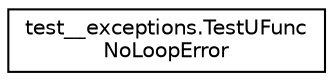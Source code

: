 digraph "Graphical Class Hierarchy"
{
 // LATEX_PDF_SIZE
  edge [fontname="Helvetica",fontsize="10",labelfontname="Helvetica",labelfontsize="10"];
  node [fontname="Helvetica",fontsize="10",shape=record];
  rankdir="LR";
  Node0 [label="test__exceptions.TestUFunc\lNoLoopError",height=0.2,width=0.4,color="black", fillcolor="white", style="filled",URL="$classtest____exceptions_1_1TestUFuncNoLoopError.html",tooltip=" "];
}
